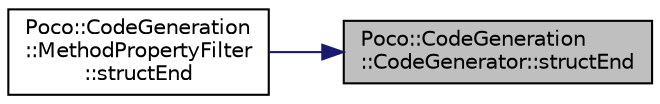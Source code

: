 digraph "Poco::CodeGeneration::CodeGenerator::structEnd"
{
 // LATEX_PDF_SIZE
  edge [fontname="Helvetica",fontsize="10",labelfontname="Helvetica",labelfontsize="10"];
  node [fontname="Helvetica",fontsize="10",shape=record];
  rankdir="RL";
  Node1 [label="Poco::CodeGeneration\l::CodeGenerator::structEnd",height=0.2,width=0.4,color="black", fillcolor="grey75", style="filled", fontcolor="black",tooltip="Writes the class declaration."];
  Node1 -> Node2 [dir="back",color="midnightblue",fontsize="10",style="solid"];
  Node2 [label="Poco::CodeGeneration\l::MethodPropertyFilter\l::structEnd",height=0.2,width=0.4,color="black", fillcolor="white", style="filled",URL="$classPoco_1_1CodeGeneration_1_1MethodPropertyFilter.html#a3f63a41b635b24ace79d90b879b59640",tooltip="Writes the class declaration."];
}
